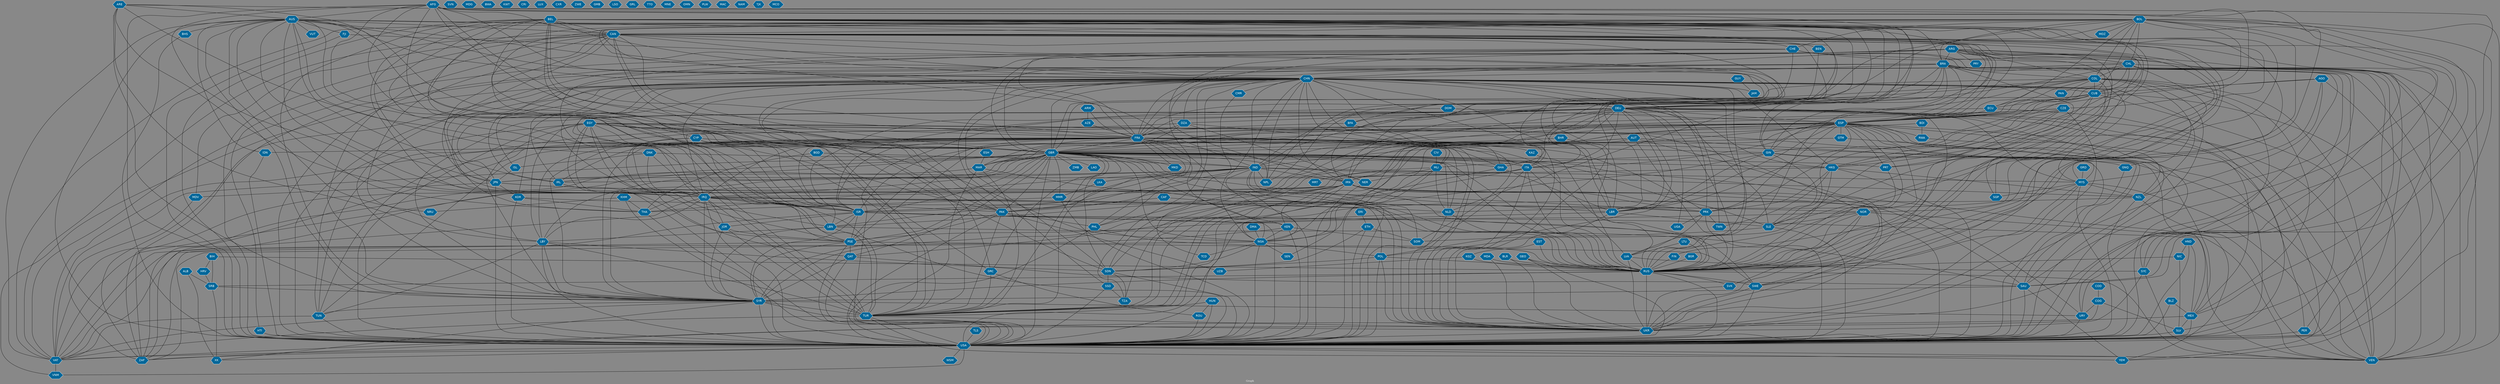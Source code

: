 // Countries together in item graph
graph {
	graph [bgcolor="#888888" fontcolor=white fontsize=12 label="Graph" outputorder=edgesfirst overlap=prism]
	node [color=white fillcolor="#006699" fontcolor=white fontname=Helvetica shape=hexagon style=filled]
	edge [arrowhead=open color=black fontcolor=white fontname=Courier fontsize=12]
		FRA [label=FRA]
		AUS [label=AUS]
		RUS [label=RUS]
		POL [label=POL]
		UKR [label=UKR]
		JPN [label=JPN]
		URY [label=URY]
		PRK [label=PRK]
		ISR [label=ISR]
		PSE [label=PSE]
		TUR [label=TUR]
		DEU [label=DEU]
		IRQ [label=IRQ]
		IND [label=IND]
		EGY [label=EGY]
		FIN [label=FIN]
		USA [label=USA]
		LBY [label=LBY]
		SYR [label=SYR]
		CHN [label=CHN]
		CAN [label=CAN]
		ESP [label=ESP]
		AFG [label=AFG]
		MEX [label=MEX]
		HKG [label=HKG]
		GBR [label=GBR]
		NGA [label=NGA]
		MAR [label=MAR]
		LBR [label=LBR]
		SOM [label=SOM]
		BHR [label=BHR]
		HTI [label=HTI]
		DOM [label=DOM]
		THA [label=THA]
		DZA [label=DZA]
		TUN [label=TUN]
		BRA [label=BRA]
		BFA [label=BFA]
		PHL [label=PHL]
		ARG [label=ARG]
		SVN [label=SVN]
		VEN [label=VEN]
		VAT [label=VAT]
		SAU [label=SAU]
		ZAF [label=ZAF]
		MLI [label=MLI]
		PAK [label=PAK]
		IRN [label=IRN]
		MYS [label=MYS]
		NLD [label=NLD]
		CUB [label=CUB]
		ARE [label=ARE]
		ITA [label=ITA]
		BGD [label=BGD]
		IRL [label=IRL]
		KEN [label=KEN]
		SLE [label=SLE]
		PER [label=PER]
		PRT [label=PRT]
		NPL [label=NPL]
		NER [label=NER]
		DNK [label=DNK]
		GIN [label=GIN]
		BEL [label=BEL]
		COG [label=COG]
		ROU [label=ROU]
		YEM [label=YEM]
		SWE [label=SWE]
		SRB [label=SRB]
		CMR [label=CMR]
		GRC [label=GRC]
		KGZ [label=KGZ]
		UZB [label=UZB]
		BOL [label=BOL]
		KOR [label=KOR]
		NIC [label=NIC]
		COL [label=COL]
		NRU [label=NRU]
		LBN [label=LBN]
		CHE [label=CHE]
		HND [label=HND]
		MDG [label=MDG]
		LKA [label=LKA]
		CHL [label=CHL]
		IDN [label=IDN]
		CAF [label=CAF]
		MKD [label=MKD]
		QAT [label=QAT]
		JAM [label=JAM]
		VNM [label=VNM]
		SEN [label=SEN]
		SSD [label=SSD]
		SDN [label=SDN]
		ECU [label=ECU]
		MMR [label=MMR]
		TZA [label=TZA]
		CZE [label=CZE]
		AUT [label=AUT]
		GEO [label=GEO]
		BGR [label=BGR]
		WSM [label=WSM]
		NZL [label=NZL]
		ALB [label=ALB]
		BWA [label=BWA]
		HRV [label=HRV]
		TCD [label=TCD]
		EST [label=EST]
		TWN [label=TWN]
		XK [label=XK]
		GNQ [label=GNQ]
		HUN [label=HUN]
		MOZ [label=MOZ]
		KHM [label=KHM]
		PRY [label=PRY]
		SLV [label=SLV]
		UGA [label=UGA]
		SVK [label=SVK]
		NOR [label=NOR]
		CIV [label=CIV]
		RWA [label=RWA]
		BDI [label=BDI]
		ETH [label=ETH]
		SYC [label=SYC]
		BIH [label=BIH]
		KWT [label=KWT]
		ZMB [label=ZMB]
		SGP [label=SGP]
		MDA [label=MDA]
		MDV [label=MDV]
		ARM [label=ARM]
		BLR [label=BLR]
		LVA [label=LVA]
		CRI [label=CRI]
		ESH [label=ESH]
		PAN [label=PAN]
		LUX [label=LUX]
		KAZ [label=KAZ]
		CYP [label=CYP]
		JOR [label=JOR]
		"CXR " [label="CXR "]
		GHA [label=GHA]
		ZWE [label=ZWE]
		FJI [label=FJI]
		VUT [label=VUT]
		GUY [label=GUY]
		GMB [label=GMB]
		ISL [label=ISL]
		LSO [label=LSO]
		BHS [label=BHS]
		GTM [label=GTM]
		LTU [label=LTU]
		ERI [label=ERI]
		GRL [label=GRL]
		TTO [label=TTO]
		AZE [label=AZE]
		BEN [label=BEN]
		GRD [label=GRD]
		COD [label=COD]
		MNE [label=MNE]
		OMN [label=OMN]
		PLW [label=PLW]
		MAC [label=MAC]
		DMA [label=DMA]
		NAM [label=NAM]
		AGO [label=AGO]
		TJK [label=TJK]
		MCO [label=MCO]
		TLS [label=TLS]
		MRT [label=MRT]
		LAO [label=LAO]
		BLZ [label=BLZ]
			LVA -- UKR [weight=3]
			DEU -- ITA [weight=10]
			COL -- ECU [weight=12]
			NOR -- SVK [weight=1]
			FRA -- NLD [weight=2]
			USA -- VAT [weight=4]
			CHN -- NPL [weight=1]
			DEU -- POL [weight=1]
			AZE -- FRA [weight=3]
			ARG -- USA [weight=4]
			AFG -- RUS [weight=4]
			BRA -- ESP [weight=2]
			NIC -- RUS [weight=1]
			THA -- USA [weight=2]
			HND -- NIC [weight=5]
			CAN -- GBR [weight=5]
			IND -- JPN [weight=4]
			ESP -- RWA [weight=4]
			BGD -- THA [weight=2]
			CAN -- SWE [weight=2]
			CHN -- GHA [weight=1]
			ESP -- SDN [weight=1]
			CHE -- USA [weight=2]
			AUS -- JPN [weight=3]
			HKG -- TWN [weight=12]
			CHN -- PRK [weight=9]
			LBY -- USA [weight=2]
			ESP -- SLE [weight=2]
			BEL -- PSE [weight=2]
			USA -- YEM [weight=2]
			MAR -- TUR [weight=1]
			ARG -- URY [weight=1]
			DEU -- SDN [weight=1]
			CHN -- SDN [weight=2]
			CAN -- CHE [weight=6]
			BEL -- PAK [weight=1]
			IRQ -- NOR [weight=1]
			ISR -- VEN [weight=1]
			ROU -- USA [weight=2]
			CZE -- ESP [weight=2]
			KOR -- PRK [weight=32]
			NGA -- USA [weight=15]
			BEL -- CAN [weight=3]
			CAN -- VAT [weight=2]
			LBY -- SYR [weight=1]
			AFG -- CAN [weight=4]
			EGY -- PSE [weight=36]
			CAN -- DEU [weight=2]
			TUN -- VAT [weight=1]
			MYS -- NZL [weight=9]
			NIC -- SLV [weight=2]
			AFG -- SAU [weight=3]
			ARG -- PRY [weight=1]
			SYR -- URY [weight=15]
			ARG -- IRN [weight=1]
			HUN -- USA [weight=5]
			CHN -- IND [weight=18]
			FJI -- LBR [weight=1]
			AUS -- IRQ [weight=49]
			KHM -- USA [weight=2]
			DZA -- MAR [weight=8]
			NLD -- UKR [weight=5]
			CAN -- CHN [weight=15]
			BEL -- BEN [weight=1]
			GBR -- IND [weight=12]
			LTU -- LVA [weight=1]
			SYC -- UKR [weight=2]
			DNK -- RUS [weight=2]
			CHL -- SWE [weight=2]
			CAN -- LBY [weight=3]
			LBN -- SYR [weight=29]
			RUS -- SRB [weight=27]
			ESP -- NZL [weight=2]
			ESP -- MYS [weight=2]
			BGD -- IND [weight=5]
			CHN -- FRA [weight=8]
			ARG -- GIN [weight=2]
			BLZ -- MEX [weight=1]
			BOL -- ESP [weight=1]
			AUS -- SLE [weight=4]
			CHL -- DEU [weight=2]
			IRN -- SYR [weight=5]
			BOL -- VAT [weight=9]
			ARE -- LBY [weight=1]
			PSE -- QAT [weight=14]
			KEN -- USA [weight=1]
			AUS -- NPL [weight=2]
			SLV -- USA [weight=1]
			CHL -- MEX [weight=1]
			HUN -- ROU [weight=1]
			AUS -- GBR [weight=3]
			GBR -- SDN [weight=1]
			ESP -- PER [weight=1]
			USA -- ZAF [weight=3]
			IRQ -- NLD [weight=1]
			IND -- NGA [weight=2]
			PAK -- PHL [weight=1]
			CHN -- LVA [weight=1]
			BHR -- GBR [weight=4]
			DNK -- IRQ [weight=3]
			BOL -- CHN [weight=4]
			GBR -- SWE [weight=2]
			CAN -- IRN [weight=1]
			CAN -- MDV [weight=2]
			CAN -- HKG [weight=2]
			SWE -- USA [weight=2]
			HTI -- USA [weight=5]
			MYS -- VEN [weight=4]
			CYP -- IRQ [weight=1]
			CHN -- ITA [weight=27]
			AGO -- NZL [weight=2]
			NLD -- USA [weight=1]
			FRA -- SYR [weight=22]
			MEX -- USA [weight=30]
			HKG -- NZL [weight=1]
			CAN -- CUB [weight=2]
			FRA -- IRL [weight=1]
			BEL -- BFA [weight=1]
			COG -- ZAF [weight=1]
			FRA -- RUS [weight=23]
			GBR -- RUS [weight=8]
			IRN -- PRK [weight=1]
			AUT -- UKR [weight=3]
			EGY -- IRQ [weight=4]
			POL -- RUS [weight=23]
			MEX -- VAT [weight=4]
			AUS -- BHS [weight=3]
			GBR -- USA [weight=48]
			GBR -- ZAF [weight=8]
			GIN -- LBR [weight=5]
			ISL -- JPN [weight=2]
			EGY -- SYR [weight=1]
			PRK -- UGA [weight=2]
			SYR -- USA [weight=137]
			AUS -- FJI [weight=7]
			ISR -- JOR [weight=9]
			NGA -- POL [weight=1]
			GHA -- LBR [weight=1]
			BEL -- LBR [weight=1]
			AUS -- HKG [weight=3]
			SYR -- TUN [weight=2]
			ISR -- SYR [weight=2]
			BEN -- BFA [weight=1]
			IRQ -- USA [weight=61]
			CHN -- IRN [weight=9]
			CHE -- VAT [weight=3]
			ETH -- USA [weight=2]
			FRA -- IRQ [weight=14]
			AUS -- IDN [weight=4]
			RUS -- SVK [weight=4]
			QAT -- SYR [weight=1]
			BRA -- COL [weight=2]
			ARG -- GBR [weight=3]
			CAN -- SGP [weight=1]
			IRL -- USA [weight=1]
			AUS -- RUS [weight=26]
			DEU -- LBR [weight=3]
			MMR -- THA [weight=24]
			EGY -- NOR [weight=1]
			CAN -- TUR [weight=10]
			USA -- VEN [weight=3]
			GBR -- ITA [weight=2]
			MDA -- UKR [weight=1]
			CUB -- PRK [weight=1]
			POL -- UKR [weight=16]
			CHN -- MYS [weight=7]
			PRK -- RUS [weight=4]
			SYR -- XK [weight=2]
			BRA -- URY [weight=3]
			EGY -- TUR [weight=3]
			SWE -- UKR [weight=1]
			IND -- NPL [weight=6]
			CAN -- CHL [weight=7]
			DEU -- DZA [weight=1]
			CHN -- TZA [weight=1]
			DEU -- MEX [weight=7]
			ESP -- PRT [weight=2]
			CAN -- USA [weight=28]
			CAF -- POL [weight=3]
			AUS -- THA [weight=1]
			ETH -- SOM [weight=2]
			URY -- USA [weight=6]
			AUT -- SAU [weight=1]
			IRQ -- PAK [weight=1]
			BOL -- CAN [weight=3]
			CHN -- THA [weight=2]
			SLE -- USA [weight=4]
			MAR -- ZAF [weight=2]
			FRA -- MAR [weight=5]
			GBR -- LVA [weight=3]
			CHN -- NZL [weight=1]
			CAN -- NOR [weight=1]
			ERI -- ETH [weight=1]
			AFG -- FRA [weight=3]
			CHL -- CUB [weight=1]
			CAN -- RUS [weight=2]
			CHN -- JAM [weight=1]
			BOL -- CUB [weight=5]
			CHE -- PHL [weight=3]
			BRA -- ZAF [weight=2]
			AGO -- ESP [weight=2]
			HRV -- SRB [weight=1]
			CAN -- SYR [weight=15]
			NOR -- VEN [weight=2]
			KHM -- NRU [weight=1]
			ESP -- PRK [weight=2]
			ITA -- UKR [weight=27]
			ISR -- KEN [weight=1]
			CHN -- SOM [weight=2]
			GBR -- GRC [weight=1]
			DEU -- YEM [weight=1]
			TUR -- USA [weight=82]
			FRA -- MLI [weight=30]
			GBR -- VAT [weight=3]
			BEL -- BRA [weight=1]
			DEU -- ESP [weight=3]
			ISR -- LBN [weight=29]
			COL -- RUS [weight=1]
			ARG -- VEN [weight=3]
			NOR -- UKR [weight=1]
			CUB -- RUS [weight=1]
			CHL -- PER [weight=1]
			GBR -- MKD [weight=22]
			BEL -- USA [weight=3]
			COL -- CUB [weight=30]
			EGY -- QAT [weight=3]
			ESP -- RUS [weight=1]
			PRK -- TWN [weight=1]
			AUS -- USA [weight=12]
			COL -- FRA [weight=1]
			ESP -- TUR [weight=3]
			AUT -- SYR [weight=2]
			ALB -- XK [weight=1]
			EGY -- ISR [weight=19]
			COG -- SLV [weight=1]
			DOM -- USA [weight=1]
			SAU -- SYR [weight=5]
			GBR -- HKG [weight=10]
			CAN -- YEM [weight=1]
			VAT -- VNM [weight=1]
			IND -- LBN [weight=1]
			GBR -- LBY [weight=15]
			IRQ -- RUS [weight=1]
			NZL -- TUR [weight=3]
			AGO -- MYS [weight=4]
			JPN -- PRK [weight=20]
			BLR -- UKR [weight=5]
			GBR -- SLE [weight=34]
			RUS -- USA [weight=40]
			CHN -- JPN [weight=44]
			GIN -- SLE [weight=3]
			CUB -- LBR [weight=5]
			IRQ -- SYR [weight=184]
			GRC -- ROU [weight=1]
			CHN -- IRL [weight=1]
			ISR -- USA [weight=60]
			CHN -- PSE [weight=2]
			LBN -- LBY [weight=25]
			KEN -- SOM [weight=2]
			MYS -- UKR [weight=5]
			CHL -- USA [weight=3]
			BEL -- GBR [weight=14]
			DZA -- MLI [weight=3]
			POL -- USA [weight=13]
			BOL -- USA [weight=10]
			GBR -- SYR [weight=39]
			CHE -- IRQ [weight=2]
			BGR -- RUS [weight=4]
			ISR -- PSE [weight=200]
			HND -- USA [weight=2]
			IND -- PAK [weight=96]
			BOL -- SYC [weight=1]
			FRA -- ITA [weight=13]
			CHE -- IND [weight=2]
			EGY -- JOR [weight=3]
			FRA -- NGA [weight=2]
			ESP -- FRA [weight=11]
			NLD -- RUS [weight=2]
			BRA -- ITA [weight=1]
			CAN -- PAK [weight=3]
			TUR -- UKR [weight=1]
			IND -- LKA [weight=2]
			HKG -- PRK [weight=2]
			ARE -- IRQ [weight=3]
			KEN -- ZAF [weight=3]
			BOL -- ISR [weight=1]
			BFA -- FRA [weight=6]
			ARG -- CHL [weight=2]
			DEU -- IRQ [weight=4]
			CHN -- SGP [weight=2]
			EGY -- SDN [weight=1]
			COL -- USA [weight=3]
			GBR -- NLD [weight=2]
			CHN -- SSD [weight=1]
			SSD -- USA [weight=2]
			AUT -- GBR [weight=1]
			CAN -- IRQ [weight=16]
			KOR -- USA [weight=4]
			IRN -- TUR [weight=9]
			AFG -- AUS [weight=1]
			IRN -- SAU [weight=9]
			BOL -- RUS [weight=4]
			CHN -- NGA [weight=3]
			ARG -- PRT [weight=1]
			FRA -- LBN [weight=3]
			DEU -- SLE [weight=2]
			IRQ -- LBY [weight=1]
			DEU -- NGA [weight=5]
			NGA -- TCD [weight=6]
			MLI -- USA [weight=3]
			JOR -- PSE [weight=1]
			SDN -- USA [weight=2]
			ESP -- GTM [weight=2]
			ESP -- ITA [weight=1]
			DEU -- VEN [weight=1]
			RUS -- VEN [weight=3]
			AFG -- ISR [weight=2]
			MEX -- SLV [weight=1]
			MDV -- ZAF [weight=1]
			BEL -- NLD [weight=2]
			EGY -- NGA [weight=1]
			CHN -- PAK [weight=3]
			ARG -- BRA [weight=10]
			BHR -- RUS [weight=1]
			GBR -- LBR [weight=2]
			JPN -- KOR [weight=11]
			FRA -- VAT [weight=5]
			AUS -- SYR [weight=3]
			FRA -- TUR [weight=14]
			COL -- PAN [weight=2]
			EGY -- UKR [weight=1]
			AUS -- VUT [weight=2]
			BEL -- SYR [weight=2]
			MDA -- RUS [weight=1]
			CZE -- HKG [weight=1]
			IND -- SOM [weight=1]
			CYP -- GBR [weight=1]
			CHE -- UKR [weight=12]
			ECU -- ESP [weight=1]
			BEL -- RUS [weight=8]
			CHN -- DZA [weight=1]
			CUB -- USA [weight=31]
			GBR -- MMR [weight=17]
			FIN -- RUS [weight=5]
			LKA -- MMR [weight=2]
			SRB -- XK [weight=3]
			LBR -- SLE [weight=8]
			COD -- COG [weight=5]
			ARE -- AUS [weight=3]
			CHN -- IRQ [weight=1]
			CYP -- GRC [weight=1]
			KGZ -- RUS [weight=2]
			FRA -- UKR [weight=11]
			CYP -- ISR [weight=1]
			BRA -- DEU [weight=1]
			FRA -- GIN [weight=1]
			BRA -- GBR [weight=3]
			CHN -- HKG [weight=200]
			HKG -- USA [weight=28]
			FRA -- IDN [weight=17]
			ALB -- SRB [weight=25]
			SYR -- TUR [weight=320]
			CHE -- RUS [weight=3]
			CHL -- COL [weight=2]
			SAU -- YEM [weight=3]
			CMR -- TCD [weight=1]
			LBY -- SDN [weight=1]
			CHN -- CMR [weight=14]
			ESP -- PSE [weight=2]
			BIH -- SRB [weight=5]
			AFG -- GBR [weight=56]
			MLI -- NLD [weight=3]
			ESH -- MAR [weight=3]
			DEU -- GBR [weight=9]
			GBR -- PRT [weight=1]
			ARG -- ESP [weight=1]
			BRA -- USA [weight=9]
			BOL -- IND [weight=6]
			BEL -- FIN [weight=1]
			CHN -- DEU [weight=28]
			LVA -- SYC [weight=1]
			LBR -- USA [weight=49]
			CZE -- GBR [weight=3]
			FRA -- VEN [weight=1]
			CHN -- ISR [weight=2]
			CAN -- JPN [weight=1]
			PAK -- TUR [weight=1]
			CHN -- ZAF [weight=12]
			JOR -- SYR [weight=4]
			EST -- RUS [weight=3]
			AGO -- CUB [weight=1]
			ETH -- SDN [weight=1]
			PRK -- USA [weight=61]
			CYP -- LBN [weight=1]
			ARG -- CHN [weight=3]
			BOL -- ECU [weight=2]
			DEU -- MYS [weight=1]
			ESP -- MEX [weight=5]
			GRD -- MYS [weight=2]
			AUT -- RUS [weight=1]
			CAN -- NPL [weight=11]
			CIV -- MLI [weight=1]
			BOL -- COL [weight=1]
			NGA -- SEN [weight=2]
			DEU -- PHL [weight=36]
			QAT -- USA [weight=2]
			COG -- URY [weight=1]
			AUS -- CAN [weight=10]
			LVA -- RUS [weight=17]
			FRA -- NER [weight=7]
			CZE -- POL [weight=2]
			IND -- USA [weight=23]
			ESP -- TUN [weight=1]
			CHN -- TWN [weight=21]
			ISR -- VAT [weight=1]
			KOR -- THA [weight=3]
			ARE -- TUR [weight=1]
			CAN -- ESP [weight=1]
			DZA -- FRA [weight=16]
			GBR -- PAK [weight=2]
			EGY -- USA [weight=5]
			GBR -- IRL [weight=3]
			GBR -- QAT [weight=4]
			JOR -- TUR [weight=3]
			ESP -- NOR [weight=1]
			KGZ -- UZB [weight=1]
			GBR -- ZMB [weight=21]
			BEL -- ITA [weight=6]
			HND -- MEX [weight=1]
			BOL -- PSE [weight=1]
			AUS -- DNK [weight=2]
			CAF -- PAK [weight=1]
			IRN -- YEM [weight=3]
			TUN -- USA [weight=1]
			AUS -- NRU [weight=4]
			CYP -- TUR [weight=7]
			ISR -- SWE [weight=27]
			IND -- ISR [weight=4]
			SSD -- TZA [weight=1]
			FRA -- USA [weight=11]
			IRN -- URY [weight=1]
			BOL -- MOZ [weight=1]
			FRA -- GBR [weight=29]
			ITA -- TUR [weight=1]
			POL -- SDN [weight=1]
			BEL -- CYP [weight=3]
			IRN -- IRQ [weight=6]
			PRT -- RUS [weight=1]
			CZE -- FRA [weight=1]
			SDN -- TZA [weight=1]
			BOL -- IRN [weight=1]
			ESP -- LBR [weight=6]
			CHL -- IRL [weight=2]
			NOR -- PSE [weight=3]
			IND -- THA [weight=1]
			ESP -- VEN [weight=18]
			CHL -- VEN [weight=1]
			KHM -- THA [weight=6]
			AUS -- MYS [weight=1]
			IND -- NZL [weight=1]
			BOL -- UKR [weight=3]
			NZL -- USA [weight=3]
			BRA -- FRA [weight=1]
			IRQ -- JOR [weight=7]
			CHN -- PHL [weight=5]
			DOM -- ESP [weight=1]
			KAZ -- RUS [weight=3]
			RUS -- UKR [weight=463]
			ITA -- USA [weight=5]
			NZL -- VEN [weight=5]
			GTM -- MEX [weight=1]
			IRN -- USA [weight=45]
			FRA -- PSE [weight=7]
			QAT -- SAU [weight=3]
			LBY -- TUR [weight=2]
			DZA -- TUN [weight=3]
			BRA -- SYC [weight=13]
			LBR -- UKR [weight=1]
			ESP -- USA [weight=11]
			CHN -- KOR [weight=14]
			CZE -- UKR [weight=2]
			ARM -- FRA [weight=3]
			BEL -- UKR [weight=8]
			BRA -- GIN [weight=11]
			GEO -- RUS [weight=4]
			AUS -- LBR [weight=1]
			DEU -- UKR [weight=39]
			EGY -- SAU [weight=6]
			MAR -- USA [weight=1]
			CHN -- LBR [weight=3]
			FRA -- LBY [weight=5]
			GIN -- GNQ [weight=6]
			PSE -- SYR [weight=3]
			GIN -- NGA [weight=1]
			TUR -- VEN [weight=3]
			BIH -- HRV [weight=1]
			BIH -- RUS [weight=3]
			GNQ -- USA [weight=2]
			COL -- GNQ [weight=2]
			DEU -- TUR [weight=10]
			AFG -- TUR [weight=1]
			BRA -- GHA [weight=1]
			BEL -- TUR [weight=4]
			MLI -- NER [weight=3]
			LBN -- USA [weight=1]
			DEU -- HKG [weight=2]
			GBR -- NGA [weight=5]
			BRA -- VEN [weight=4]
			CUB -- GIN [weight=1]
			FRA -- PRK [weight=2]
			FRA -- ISR [weight=2]
			BRA -- CHN [weight=2]
			FRA -- ZAF [weight=1]
			AUS -- CHN [weight=17]
			IRQ -- TUR [weight=81]
			IRQ -- VAT [weight=2]
			BOL -- FRA [weight=1]
			CHE -- FRA [weight=6]
			COL -- ESP [weight=1]
			GBR -- IRN [weight=14]
			SYR -- VAT [weight=2]
			IRN -- RUS [weight=9]
			LTU -- RUS [weight=4]
			FRA -- MKD [weight=1]
			HKG -- RUS [weight=2]
			IRN -- KEN [weight=1]
			AUS -- VAT [weight=2]
			ESP -- IRN [weight=1]
			DZA -- NER [weight=1]
			ARG -- SYR [weight=2]
			GBR -- GHA [weight=1]
			LBY -- TUN [weight=1]
			BFA -- GHA [weight=1]
			MYS -- USA [weight=1]
			GBR -- KEN [weight=1]
			IRQ -- ISR [weight=2]
			MYS -- RUS [weight=1]
			EGY -- TUN [weight=1]
			GHA -- NGA [weight=1]
			IRQ -- LBN [weight=5]
			CUB -- ECU [weight=1]
			IND -- MYS [weight=3]
			AFG -- USA [weight=32]
			ARG -- RUS [weight=3]
			TUR -- VAT [weight=5]
			CUB -- SLE [weight=1]
			AFG -- CZE [weight=1]
			PSE -- VAT [weight=1]
			PER -- USA [weight=2]
			IRN -- ISR [weight=16]
			BEL -- FRA [weight=13]
			FRA -- KAZ [weight=7]
			GBR -- PSE [weight=43]
			MLI -- SEN [weight=2]
			AUS -- IRL [weight=2]
			SDN -- SSD [weight=34]
			SRB -- SYR [weight=1]
			GBR -- LAO [weight=1]
			GBR -- MAR [weight=15]
			AUT -- IRN [weight=13]
			CHL -- JPN [weight=1]
			GBR -- THA [weight=65]
			DEU -- SYR [weight=17]
			BEL -- GIN [weight=2]
			ECU -- USA [weight=1]
			RWA -- USA [weight=3]
			BEL -- DEU [weight=2]
			BLZ -- USA [weight=1]
			IND -- IRL [weight=1]
			PSE -- SWE [weight=95]
			IDN -- USA [weight=3]
			ARE -- GBR [weight=4]
			AGO -- VEN [weight=4]
			PAK -- UZB [weight=2]
			DEU -- RUS [weight=40]
			JPN -- USA [weight=47]
			CHN -- USA [weight=142]
			KEN -- NGA [weight=2]
			GIN -- MLI [weight=4]
			GRC -- TUR [weight=2]
			COL -- IND [weight=1]
			CHN -- GBR [weight=19]
			NOR -- RUS [weight=2]
			RUS -- SYR [weight=5]
			BLR -- RUS [weight=5]
			HKG -- VAT [weight=1]
			CHE -- CHL [weight=2]
			ARG -- COL [weight=1]
			GIN -- USA [weight=10]
			SLE -- SOM [weight=1]
			DMA -- NGA [weight=1]
			IRN -- QAT [weight=1]
			GBR -- ISR [weight=7]
			COL -- VEN [weight=17]
			JPN -- MDV [weight=2]
			CHN -- RUS [weight=63]
			SYC -- VEN [weight=4]
			CHN -- GRC [weight=1]
			CHL -- ESP [weight=3]
			EGY -- FRA [weight=1]
			EGY -- GBR [weight=1]
			UKR -- USA [weight=5]
			PSE -- USA [weight=22]
			GEO -- USA [weight=3]
			CAN -- HTI [weight=1]
			GTM -- IND [weight=1]
			MLI -- MRT [weight=3]
			CHN -- ISL [weight=2]
			COL -- MEX [weight=1]
			CAN -- SAU [weight=2]
			BRA -- PRT [weight=1]
			GBR -- IRQ [weight=32]
			CHN -- CUB [weight=1]
			BDI -- TZA [weight=1]
			AFG -- DEU [weight=8]
			DEU -- FRA [weight=29]
			ITA -- RUS [weight=44]
			GBR -- NPL [weight=13]
			PHL -- USA [weight=17]
			USA -- VNM [weight=4]
			BEL -- ISR [weight=2]
			PAK -- USA [weight=13]
			ARE -- SAU [weight=2]
			BOL -- SLV [weight=1]
			COL -- GIN [weight=2]
			TLS -- USA [weight=1]
			DNK -- TUR [weight=6]
			BDI -- RWA [weight=2]
			BOL -- VEN [weight=5]
			ITA -- LVA [weight=1]
			USA -- XK [weight=1]
			COL -- SYC [weight=1]
			PAK -- SYR [weight=3]
			SYR -- UKR [weight=1]
			NER -- USA [weight=1]
			NGA -- ZAF [weight=5]
			DEU -- IRN [weight=4]
			CHN -- UKR [weight=1]
			PHL -- RUS [weight=1]
			MMR -- USA [weight=11]
			CHN -- VNM [weight=4]
			ECU -- ISR [weight=3]
			GEO -- UKR [weight=1]
			ESP -- GBR [weight=18]
			EGY -- LBY [weight=13]
			ESP -- NGA [weight=7]
			ARM -- AZE [weight=3]
			DEU -- ISR [weight=6]
			NOR -- SLE [weight=2]
			BHS -- USA [weight=1]
			DNK -- ISL [weight=1]
			CUB -- VEN [weight=8]
			BOL -- BRA [weight=5]
			MYS -- NLD [weight=2]
			ITA -- JPN [weight=1]
			AFG -- CHN [weight=24]
			BOL -- CHE [weight=2]
			ESP -- ISR [weight=1]
			HUN -- TUR [weight=2]
			AUS -- IND [weight=3]
			IND -- RUS [weight=2]
			GBR -- TUR [weight=5]
			NGA -- SDN [weight=4]
			IND -- IRN [weight=1]
			GUY -- JAM [weight=2]
			MYS -- SGP [weight=1]
			AUS -- TUR [weight=2]
			GBR -- UKR [weight=5]
			BEL -- IRQ [weight=4]
			FJI -- USA [weight=4]
			ITA -- VAT [weight=5]
			AFG -- IRQ [weight=2]
			SVK -- UKR [weight=1]
			JPN -- RUS [weight=8]
			DEU -- USA [weight=8]
			USA -- WSM [weight=2]
			LBN -- SAU [weight=2]
			ESP -- IRQ [weight=5]
			ESP -- MAR [weight=3]
			CUB -- GBR [weight=4]
			BOL -- CHL [weight=12]
			BEL -- ESP [weight=2]
			EST -- KGZ [weight=1]
			IRN -- PAK [weight=10]
			IRN -- LBN [weight=5]
			COL -- GBR [weight=1]
			MAR -- UKR [weight=1]
			RUS -- SWE [weight=24]
			FRA -- TUN [weight=2]
			AFG -- PAK [weight=3]
			CZE -- RUS [weight=3]
			ARE -- SYR [weight=5]
			CUB -- ESP [weight=1]
			DEU -- UGA [weight=1]
			SAU -- USA [weight=25]
}